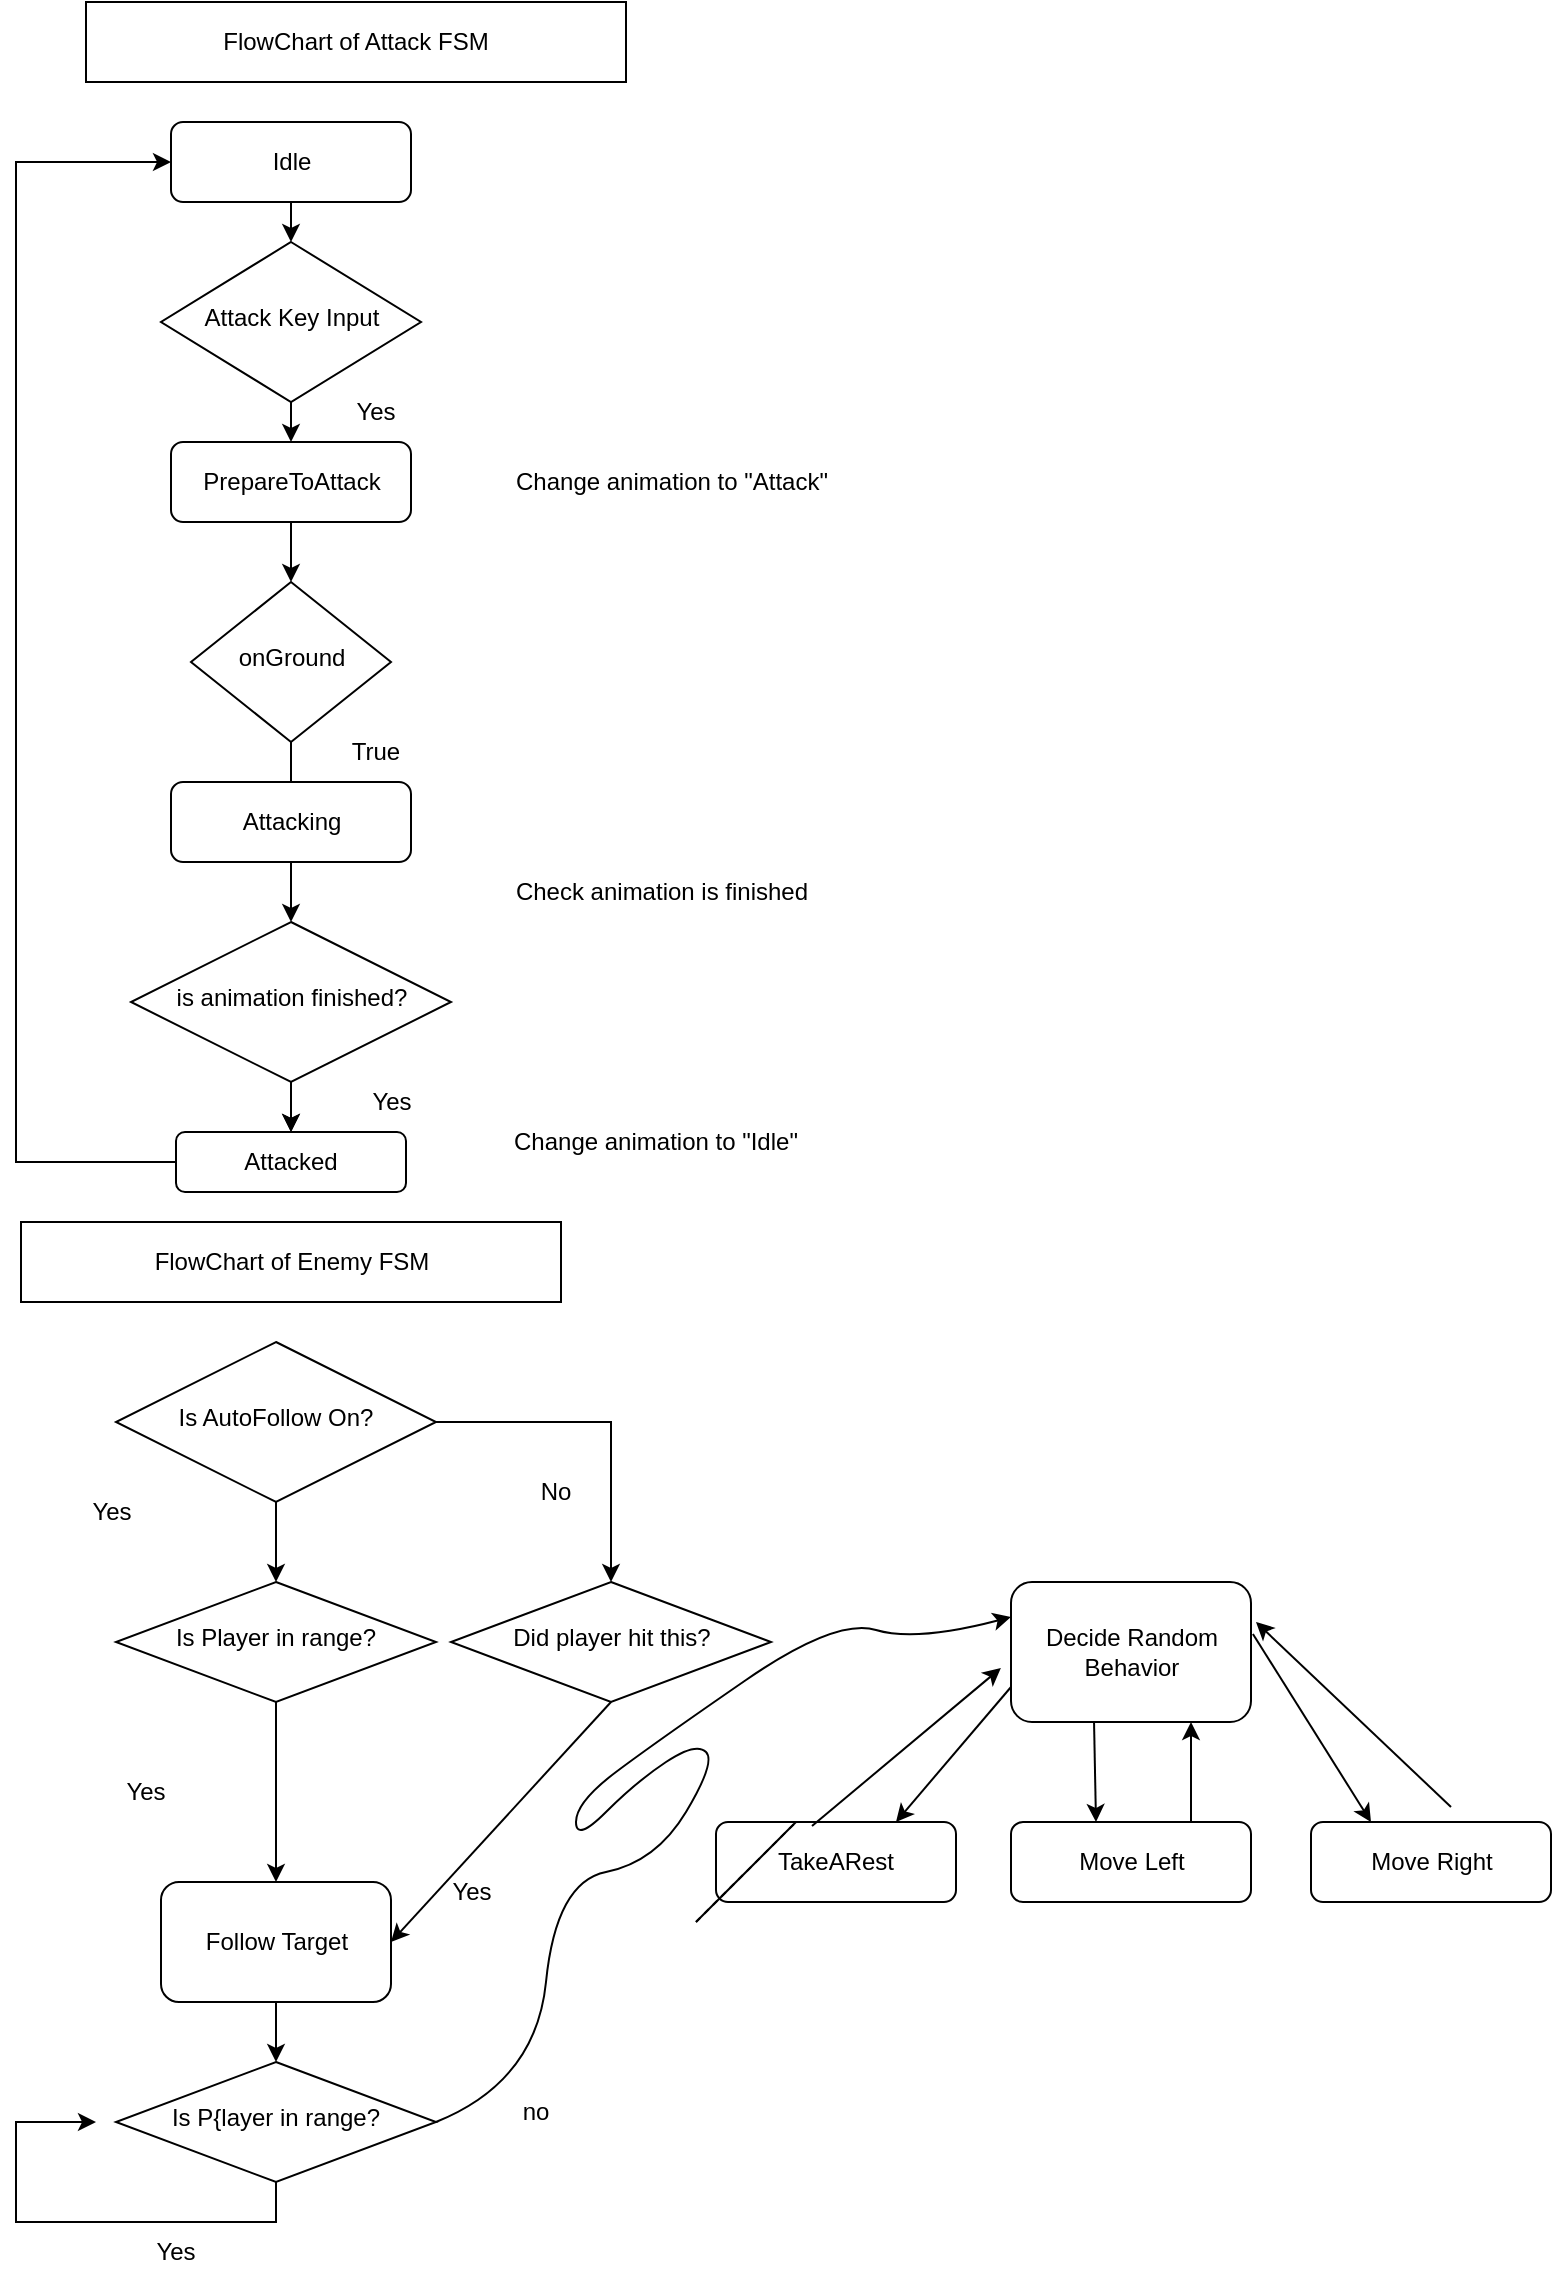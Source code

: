 <mxfile version="16.6.4" type="device"><diagram id="C5RBs43oDa-KdzZeNtuy" name="Page-1"><mxGraphModel dx="1422" dy="794" grid="1" gridSize="10" guides="1" tooltips="1" connect="1" arrows="1" fold="1" page="1" pageScale="1" pageWidth="827" pageHeight="1169" math="0" shadow="0"><root><mxCell id="WIyWlLk6GJQsqaUBKTNV-0"/><mxCell id="WIyWlLk6GJQsqaUBKTNV-1" parent="WIyWlLk6GJQsqaUBKTNV-0"/><mxCell id="_4dSpVvRmp4nxcIMBwPW-9" style="edgeStyle=orthogonalEdgeStyle;rounded=0;orthogonalLoop=1;jettySize=auto;html=1;exitX=0.5;exitY=1;exitDx=0;exitDy=0;entryX=0.5;entryY=0;entryDx=0;entryDy=0;" parent="WIyWlLk6GJQsqaUBKTNV-1" source="WIyWlLk6GJQsqaUBKTNV-3" target="_4dSpVvRmp4nxcIMBwPW-8" edge="1"><mxGeometry relative="1" as="geometry"/></mxCell><mxCell id="WIyWlLk6GJQsqaUBKTNV-3" value="Idle" style="rounded=1;whiteSpace=wrap;html=1;fontSize=12;glass=0;strokeWidth=1;shadow=0;" parent="WIyWlLk6GJQsqaUBKTNV-1" vertex="1"><mxGeometry x="127.5" y="80" width="120" height="40" as="geometry"/></mxCell><mxCell id="_4dSpVvRmp4nxcIMBwPW-7" style="edgeStyle=orthogonalEdgeStyle;rounded=0;orthogonalLoop=1;jettySize=auto;html=1;exitX=0.5;exitY=1;exitDx=0;exitDy=0;" parent="WIyWlLk6GJQsqaUBKTNV-1" source="WIyWlLk6GJQsqaUBKTNV-6" edge="1"><mxGeometry relative="1" as="geometry"><mxPoint x="220" y="440" as="targetPoint"/></mxGeometry></mxCell><mxCell id="WIyWlLk6GJQsqaUBKTNV-6" value="onGround" style="rhombus;whiteSpace=wrap;html=1;shadow=0;fontFamily=Helvetica;fontSize=12;align=center;strokeWidth=1;spacing=6;spacingTop=-4;" parent="WIyWlLk6GJQsqaUBKTNV-1" vertex="1"><mxGeometry x="137.5" y="310" width="100" height="80" as="geometry"/></mxCell><mxCell id="_4dSpVvRmp4nxcIMBwPW-12" style="edgeStyle=orthogonalEdgeStyle;rounded=0;orthogonalLoop=1;jettySize=auto;html=1;exitX=0.5;exitY=1;exitDx=0;exitDy=0;" parent="WIyWlLk6GJQsqaUBKTNV-1" source="WIyWlLk6GJQsqaUBKTNV-7" target="WIyWlLk6GJQsqaUBKTNV-6" edge="1"><mxGeometry relative="1" as="geometry"/></mxCell><mxCell id="WIyWlLk6GJQsqaUBKTNV-7" value="PrepareToAttack" style="rounded=1;whiteSpace=wrap;html=1;fontSize=12;glass=0;strokeWidth=1;shadow=0;" parent="WIyWlLk6GJQsqaUBKTNV-1" vertex="1"><mxGeometry x="127.5" y="240" width="120" height="40" as="geometry"/></mxCell><mxCell id="_4dSpVvRmp4nxcIMBwPW-44" style="edgeStyle=orthogonalEdgeStyle;rounded=0;orthogonalLoop=1;jettySize=auto;html=1;exitX=0.5;exitY=1;exitDx=0;exitDy=0;entryX=0.5;entryY=0;entryDx=0;entryDy=0;" parent="WIyWlLk6GJQsqaUBKTNV-1" source="_4dSpVvRmp4nxcIMBwPW-1" target="_4dSpVvRmp4nxcIMBwPW-43" edge="1"><mxGeometry relative="1" as="geometry"><mxPoint x="220" y="480" as="targetPoint"/></mxGeometry></mxCell><mxCell id="_4dSpVvRmp4nxcIMBwPW-1" value="Attacking" style="rounded=1;whiteSpace=wrap;html=1;fontSize=12;glass=0;strokeWidth=1;shadow=0;" parent="WIyWlLk6GJQsqaUBKTNV-1" vertex="1"><mxGeometry x="127.5" y="410" width="120" height="40" as="geometry"/></mxCell><mxCell id="_4dSpVvRmp4nxcIMBwPW-10" style="edgeStyle=orthogonalEdgeStyle;rounded=0;orthogonalLoop=1;jettySize=auto;html=1;exitX=0.5;exitY=1;exitDx=0;exitDy=0;entryX=0.5;entryY=0;entryDx=0;entryDy=0;" parent="WIyWlLk6GJQsqaUBKTNV-1" source="_4dSpVvRmp4nxcIMBwPW-8" target="WIyWlLk6GJQsqaUBKTNV-7" edge="1"><mxGeometry relative="1" as="geometry"/></mxCell><mxCell id="_4dSpVvRmp4nxcIMBwPW-8" value="Attack Key Input" style="rhombus;whiteSpace=wrap;html=1;shadow=0;fontFamily=Helvetica;fontSize=12;align=center;strokeWidth=1;spacing=6;spacingTop=-4;" parent="WIyWlLk6GJQsqaUBKTNV-1" vertex="1"><mxGeometry x="122.5" y="140" width="130" height="80" as="geometry"/></mxCell><mxCell id="_4dSpVvRmp4nxcIMBwPW-11" value="Yes" style="text;html=1;strokeColor=none;fillColor=none;align=center;verticalAlign=middle;whiteSpace=wrap;rounded=0;" parent="WIyWlLk6GJQsqaUBKTNV-1" vertex="1"><mxGeometry x="200" y="210" width="60" height="30" as="geometry"/></mxCell><mxCell id="_4dSpVvRmp4nxcIMBwPW-26" value="Yes" style="text;html=1;strokeColor=none;fillColor=none;align=center;verticalAlign=middle;whiteSpace=wrap;rounded=0;" parent="WIyWlLk6GJQsqaUBKTNV-1" vertex="1"><mxGeometry x="207.5" y="555" width="60" height="30" as="geometry"/></mxCell><mxCell id="_4dSpVvRmp4nxcIMBwPW-32" value="FlowChart of Attack FSM" style="rounded=0;whiteSpace=wrap;html=1;" parent="WIyWlLk6GJQsqaUBKTNV-1" vertex="1"><mxGeometry x="85" y="20" width="270" height="40" as="geometry"/></mxCell><mxCell id="_4dSpVvRmp4nxcIMBwPW-33" value="True" style="text;html=1;strokeColor=none;fillColor=none;align=center;verticalAlign=middle;whiteSpace=wrap;rounded=0;" parent="WIyWlLk6GJQsqaUBKTNV-1" vertex="1"><mxGeometry x="200" y="380" width="60" height="30" as="geometry"/></mxCell><mxCell id="_4dSpVvRmp4nxcIMBwPW-47" style="edgeStyle=orthogonalEdgeStyle;rounded=0;orthogonalLoop=1;jettySize=auto;html=1;exitX=0;exitY=0.5;exitDx=0;exitDy=0;entryX=0;entryY=0.5;entryDx=0;entryDy=0;" parent="WIyWlLk6GJQsqaUBKTNV-1" source="_4dSpVvRmp4nxcIMBwPW-34" target="WIyWlLk6GJQsqaUBKTNV-3" edge="1"><mxGeometry relative="1" as="geometry"><Array as="points"><mxPoint x="50" y="600"/><mxPoint x="50" y="100"/></Array></mxGeometry></mxCell><mxCell id="_4dSpVvRmp4nxcIMBwPW-34" value="Attacked" style="rounded=1;whiteSpace=wrap;html=1;fontSize=12;glass=0;strokeWidth=1;shadow=0;" parent="WIyWlLk6GJQsqaUBKTNV-1" vertex="1"><mxGeometry x="130" y="585" width="115" height="30" as="geometry"/></mxCell><mxCell id="_4dSpVvRmp4nxcIMBwPW-39" value="Change animation to &quot;Attack&quot;" style="text;html=1;strokeColor=none;fillColor=none;align=center;verticalAlign=middle;whiteSpace=wrap;rounded=0;" parent="WIyWlLk6GJQsqaUBKTNV-1" vertex="1"><mxGeometry x="267.5" y="240" width="220" height="40" as="geometry"/></mxCell><mxCell id="_4dSpVvRmp4nxcIMBwPW-41" value="Change animation to &quot;Idle&quot;" style="text;html=1;strokeColor=none;fillColor=none;align=center;verticalAlign=middle;whiteSpace=wrap;rounded=0;" parent="WIyWlLk6GJQsqaUBKTNV-1" vertex="1"><mxGeometry x="260" y="570" width="220" height="40" as="geometry"/></mxCell><mxCell id="_4dSpVvRmp4nxcIMBwPW-42" value="Check animation is finished" style="text;html=1;strokeColor=none;fillColor=none;align=center;verticalAlign=middle;whiteSpace=wrap;rounded=0;" parent="WIyWlLk6GJQsqaUBKTNV-1" vertex="1"><mxGeometry x="262.5" y="445" width="220" height="40" as="geometry"/></mxCell><mxCell id="_4dSpVvRmp4nxcIMBwPW-45" value="" style="edgeStyle=orthogonalEdgeStyle;rounded=0;orthogonalLoop=1;jettySize=auto;html=1;" parent="WIyWlLk6GJQsqaUBKTNV-1" source="_4dSpVvRmp4nxcIMBwPW-43" target="_4dSpVvRmp4nxcIMBwPW-34" edge="1"><mxGeometry relative="1" as="geometry"/></mxCell><mxCell id="oiiPuqJPb42p64u_9tci-3" value="" style="edgeStyle=orthogonalEdgeStyle;rounded=0;orthogonalLoop=1;jettySize=auto;html=1;" parent="WIyWlLk6GJQsqaUBKTNV-1" source="_4dSpVvRmp4nxcIMBwPW-43" target="_4dSpVvRmp4nxcIMBwPW-34" edge="1"><mxGeometry relative="1" as="geometry"/></mxCell><mxCell id="_4dSpVvRmp4nxcIMBwPW-43" value="is animation finished?" style="rhombus;whiteSpace=wrap;html=1;shadow=0;fontFamily=Helvetica;fontSize=12;align=center;strokeWidth=1;spacing=6;spacingTop=-4;" parent="WIyWlLk6GJQsqaUBKTNV-1" vertex="1"><mxGeometry x="107.5" y="480" width="160" height="80" as="geometry"/></mxCell><mxCell id="oiiPuqJPb42p64u_9tci-0" style="edgeStyle=orthogonalEdgeStyle;rounded=0;orthogonalLoop=1;jettySize=auto;html=1;exitX=0.5;exitY=1;exitDx=0;exitDy=0;" parent="WIyWlLk6GJQsqaUBKTNV-1" source="_4dSpVvRmp4nxcIMBwPW-33" target="_4dSpVvRmp4nxcIMBwPW-33" edge="1"><mxGeometry relative="1" as="geometry"/></mxCell><mxCell id="oiiPuqJPb42p64u_9tci-2" style="edgeStyle=orthogonalEdgeStyle;rounded=0;orthogonalLoop=1;jettySize=auto;html=1;exitX=0.5;exitY=1;exitDx=0;exitDy=0;" parent="WIyWlLk6GJQsqaUBKTNV-1" source="_4dSpVvRmp4nxcIMBwPW-43" target="_4dSpVvRmp4nxcIMBwPW-43" edge="1"><mxGeometry relative="1" as="geometry"/></mxCell><mxCell id="ggFbN0CASnzRu041baZB-1" value="TakeARest" style="rounded=1;whiteSpace=wrap;html=1;fontSize=12;glass=0;strokeWidth=1;shadow=0;" vertex="1" parent="WIyWlLk6GJQsqaUBKTNV-1"><mxGeometry x="400" y="930" width="120" height="40" as="geometry"/></mxCell><mxCell id="ggFbN0CASnzRu041baZB-5" value="Move Left" style="rounded=1;whiteSpace=wrap;html=1;fontSize=12;glass=0;strokeWidth=1;shadow=0;" vertex="1" parent="WIyWlLk6GJQsqaUBKTNV-1"><mxGeometry x="547.5" y="930" width="120" height="40" as="geometry"/></mxCell><mxCell id="ggFbN0CASnzRu041baZB-7" value="Decide Random&lt;br&gt;Behavior" style="rounded=1;whiteSpace=wrap;html=1;fontSize=12;glass=0;strokeWidth=1;shadow=0;" vertex="1" parent="WIyWlLk6GJQsqaUBKTNV-1"><mxGeometry x="547.5" y="810" width="120" height="70" as="geometry"/></mxCell><mxCell id="ggFbN0CASnzRu041baZB-12" value="FlowChart of Enemy FSM" style="rounded=0;whiteSpace=wrap;html=1;" vertex="1" parent="WIyWlLk6GJQsqaUBKTNV-1"><mxGeometry x="52.5" y="630" width="270" height="40" as="geometry"/></mxCell><mxCell id="ggFbN0CASnzRu041baZB-51" value="" style="edgeStyle=orthogonalEdgeStyle;rounded=0;orthogonalLoop=1;jettySize=auto;html=1;" edge="1" parent="WIyWlLk6GJQsqaUBKTNV-1" source="ggFbN0CASnzRu041baZB-15" target="ggFbN0CASnzRu041baZB-50"><mxGeometry relative="1" as="geometry"/></mxCell><mxCell id="ggFbN0CASnzRu041baZB-15" value="Follow Target" style="rounded=1;whiteSpace=wrap;html=1;fontSize=12;glass=0;strokeWidth=1;shadow=0;" vertex="1" parent="WIyWlLk6GJQsqaUBKTNV-1"><mxGeometry x="122.5" y="960" width="115" height="60" as="geometry"/></mxCell><mxCell id="ggFbN0CASnzRu041baZB-22" style="edgeStyle=orthogonalEdgeStyle;rounded=0;orthogonalLoop=1;jettySize=auto;html=1;exitX=0.5;exitY=1;exitDx=0;exitDy=0;" edge="1" parent="WIyWlLk6GJQsqaUBKTNV-1"><mxGeometry relative="1" as="geometry"><mxPoint x="240" y="1020" as="sourcePoint"/><mxPoint x="240" y="1020" as="targetPoint"/></mxGeometry></mxCell><mxCell id="ggFbN0CASnzRu041baZB-23" style="edgeStyle=orthogonalEdgeStyle;rounded=0;orthogonalLoop=1;jettySize=auto;html=1;exitX=0.5;exitY=1;exitDx=0;exitDy=0;" edge="1" parent="WIyWlLk6GJQsqaUBKTNV-1"><mxGeometry relative="1" as="geometry"><mxPoint x="400" y="1070" as="sourcePoint"/><mxPoint x="400" y="1070" as="targetPoint"/></mxGeometry></mxCell><mxCell id="ggFbN0CASnzRu041baZB-25" value="Move Right" style="rounded=1;whiteSpace=wrap;html=1;fontSize=12;glass=0;strokeWidth=1;shadow=0;" vertex="1" parent="WIyWlLk6GJQsqaUBKTNV-1"><mxGeometry x="697.5" y="930" width="120" height="40" as="geometry"/></mxCell><mxCell id="ggFbN0CASnzRu041baZB-31" value="" style="endArrow=classic;html=1;rounded=0;entryX=-0.042;entryY=0.614;entryDx=0;entryDy=0;entryPerimeter=0;exitX=0.4;exitY=0.05;exitDx=0;exitDy=0;exitPerimeter=0;" edge="1" parent="WIyWlLk6GJQsqaUBKTNV-1" source="ggFbN0CASnzRu041baZB-1" target="ggFbN0CASnzRu041baZB-7"><mxGeometry width="50" height="50" relative="1" as="geometry"><mxPoint x="425" y="920" as="sourcePoint"/><mxPoint x="475" y="870" as="targetPoint"/></mxGeometry></mxCell><mxCell id="ggFbN0CASnzRu041baZB-32" value="" style="endArrow=classic;html=1;rounded=0;exitX=0;exitY=0.75;exitDx=0;exitDy=0;entryX=0.75;entryY=0;entryDx=0;entryDy=0;" edge="1" parent="WIyWlLk6GJQsqaUBKTNV-1" source="ggFbN0CASnzRu041baZB-7" target="ggFbN0CASnzRu041baZB-1"><mxGeometry width="50" height="50" relative="1" as="geometry"><mxPoint x="435" y="930" as="sourcePoint"/><mxPoint x="387.5" y="890" as="targetPoint"/></mxGeometry></mxCell><mxCell id="ggFbN0CASnzRu041baZB-33" value="" style="endArrow=classic;html=1;rounded=0;entryX=0.75;entryY=0;entryDx=0;entryDy=0;" edge="1" parent="WIyWlLk6GJQsqaUBKTNV-1"><mxGeometry width="50" height="50" relative="1" as="geometry"><mxPoint x="767.5" y="922.5" as="sourcePoint"/><mxPoint x="670" y="830" as="targetPoint"/></mxGeometry></mxCell><mxCell id="ggFbN0CASnzRu041baZB-34" value="" style="endArrow=classic;html=1;rounded=0;exitX=1.008;exitY=0.371;exitDx=0;exitDy=0;exitPerimeter=0;entryX=0.25;entryY=0;entryDx=0;entryDy=0;" edge="1" parent="WIyWlLk6GJQsqaUBKTNV-1" source="ggFbN0CASnzRu041baZB-7" target="ggFbN0CASnzRu041baZB-25"><mxGeometry width="50" height="50" relative="1" as="geometry"><mxPoint x="657.5" y="867.02" as="sourcePoint"/><mxPoint x="697.5" y="900" as="targetPoint"/><Array as="points"/></mxGeometry></mxCell><mxCell id="ggFbN0CASnzRu041baZB-35" value="" style="endArrow=classic;html=1;rounded=0;exitX=0.346;exitY=1;exitDx=0;exitDy=0;exitPerimeter=0;" edge="1" parent="WIyWlLk6GJQsqaUBKTNV-1" source="ggFbN0CASnzRu041baZB-7"><mxGeometry width="50" height="50" relative="1" as="geometry"><mxPoint x="590" y="890" as="sourcePoint"/><mxPoint x="590" y="930" as="targetPoint"/></mxGeometry></mxCell><mxCell id="ggFbN0CASnzRu041baZB-36" value="" style="endArrow=classic;html=1;rounded=0;exitX=0.75;exitY=0;exitDx=0;exitDy=0;entryX=0.75;entryY=1;entryDx=0;entryDy=0;" edge="1" parent="WIyWlLk6GJQsqaUBKTNV-1" source="ggFbN0CASnzRu041baZB-5" target="ggFbN0CASnzRu041baZB-7"><mxGeometry width="50" height="50" relative="1" as="geometry"><mxPoint x="597.5" y="910" as="sourcePoint"/><mxPoint x="597.5" y="880" as="targetPoint"/></mxGeometry></mxCell><mxCell id="ggFbN0CASnzRu041baZB-39" style="edgeStyle=orthogonalEdgeStyle;rounded=0;orthogonalLoop=1;jettySize=auto;html=1;exitX=0.5;exitY=1;exitDx=0;exitDy=0;" edge="1" parent="WIyWlLk6GJQsqaUBKTNV-1" source="ggFbN0CASnzRu041baZB-37" target="ggFbN0CASnzRu041baZB-38"><mxGeometry relative="1" as="geometry"/></mxCell><mxCell id="ggFbN0CASnzRu041baZB-46" style="edgeStyle=orthogonalEdgeStyle;rounded=0;orthogonalLoop=1;jettySize=auto;html=1;entryX=0.5;entryY=0;entryDx=0;entryDy=0;" edge="1" parent="WIyWlLk6GJQsqaUBKTNV-1" source="ggFbN0CASnzRu041baZB-37" target="ggFbN0CASnzRu041baZB-45"><mxGeometry relative="1" as="geometry"/></mxCell><mxCell id="ggFbN0CASnzRu041baZB-37" value="Is AutoFollow On?" style="rhombus;whiteSpace=wrap;html=1;shadow=0;fontFamily=Helvetica;fontSize=12;align=center;strokeWidth=1;spacing=6;spacingTop=-4;" vertex="1" parent="WIyWlLk6GJQsqaUBKTNV-1"><mxGeometry x="100" y="690" width="160" height="80" as="geometry"/></mxCell><mxCell id="ggFbN0CASnzRu041baZB-41" style="edgeStyle=orthogonalEdgeStyle;rounded=0;orthogonalLoop=1;jettySize=auto;html=1;" edge="1" parent="WIyWlLk6GJQsqaUBKTNV-1" source="ggFbN0CASnzRu041baZB-38" target="ggFbN0CASnzRu041baZB-15"><mxGeometry relative="1" as="geometry"/></mxCell><mxCell id="ggFbN0CASnzRu041baZB-38" value="Is Player in range?" style="rhombus;whiteSpace=wrap;html=1;shadow=0;fontFamily=Helvetica;fontSize=12;align=center;strokeWidth=1;spacing=6;spacingTop=-4;" vertex="1" parent="WIyWlLk6GJQsqaUBKTNV-1"><mxGeometry x="100" y="810" width="160" height="60" as="geometry"/></mxCell><mxCell id="ggFbN0CASnzRu041baZB-40" style="edgeStyle=orthogonalEdgeStyle;rounded=0;orthogonalLoop=1;jettySize=auto;html=1;exitX=0.5;exitY=1;exitDx=0;exitDy=0;" edge="1" parent="WIyWlLk6GJQsqaUBKTNV-1" source="ggFbN0CASnzRu041baZB-38" target="ggFbN0CASnzRu041baZB-38"><mxGeometry relative="1" as="geometry"/></mxCell><mxCell id="ggFbN0CASnzRu041baZB-43" value="Yes" style="text;html=1;strokeColor=none;fillColor=none;align=center;verticalAlign=middle;whiteSpace=wrap;rounded=0;" vertex="1" parent="WIyWlLk6GJQsqaUBKTNV-1"><mxGeometry x="67.5" y="760" width="60" height="30" as="geometry"/></mxCell><mxCell id="ggFbN0CASnzRu041baZB-44" value="Yes" style="text;html=1;strokeColor=none;fillColor=none;align=center;verticalAlign=middle;whiteSpace=wrap;rounded=0;" vertex="1" parent="WIyWlLk6GJQsqaUBKTNV-1"><mxGeometry x="85" y="900" width="60" height="30" as="geometry"/></mxCell><mxCell id="ggFbN0CASnzRu041baZB-45" value="Did player hit this?" style="rhombus;whiteSpace=wrap;html=1;shadow=0;fontFamily=Helvetica;fontSize=12;align=center;strokeWidth=1;spacing=6;spacingTop=-4;" vertex="1" parent="WIyWlLk6GJQsqaUBKTNV-1"><mxGeometry x="267.5" y="810" width="160" height="60" as="geometry"/></mxCell><mxCell id="ggFbN0CASnzRu041baZB-47" value="Yes" style="text;html=1;strokeColor=none;fillColor=none;align=center;verticalAlign=middle;whiteSpace=wrap;rounded=0;" vertex="1" parent="WIyWlLk6GJQsqaUBKTNV-1"><mxGeometry x="247.5" y="950" width="60" height="30" as="geometry"/></mxCell><mxCell id="ggFbN0CASnzRu041baZB-48" value="" style="endArrow=classic;html=1;rounded=0;entryX=1;entryY=0.5;entryDx=0;entryDy=0;exitX=0.5;exitY=1;exitDx=0;exitDy=0;" edge="1" parent="WIyWlLk6GJQsqaUBKTNV-1" source="ggFbN0CASnzRu041baZB-45" target="ggFbN0CASnzRu041baZB-15"><mxGeometry width="50" height="50" relative="1" as="geometry"><mxPoint x="390" y="830" as="sourcePoint"/><mxPoint x="440" y="780" as="targetPoint"/></mxGeometry></mxCell><mxCell id="ggFbN0CASnzRu041baZB-49" style="edgeStyle=orthogonalEdgeStyle;rounded=0;orthogonalLoop=1;jettySize=auto;html=1;exitX=0.5;exitY=1;exitDx=0;exitDy=0;" edge="1" parent="WIyWlLk6GJQsqaUBKTNV-1" source="ggFbN0CASnzRu041baZB-45" target="ggFbN0CASnzRu041baZB-45"><mxGeometry relative="1" as="geometry"/></mxCell><mxCell id="ggFbN0CASnzRu041baZB-59" style="edgeStyle=orthogonalEdgeStyle;rounded=0;orthogonalLoop=1;jettySize=auto;html=1;exitX=0.5;exitY=1;exitDx=0;exitDy=0;" edge="1" parent="WIyWlLk6GJQsqaUBKTNV-1" source="ggFbN0CASnzRu041baZB-50"><mxGeometry relative="1" as="geometry"><mxPoint x="90" y="1080" as="targetPoint"/><Array as="points"><mxPoint x="180" y="1130"/><mxPoint x="50" y="1130"/><mxPoint x="50" y="1080"/></Array></mxGeometry></mxCell><mxCell id="ggFbN0CASnzRu041baZB-50" value="Is P{layer in range?" style="rhombus;whiteSpace=wrap;html=1;shadow=0;fontFamily=Helvetica;fontSize=12;align=center;strokeWidth=1;spacing=6;spacingTop=-4;" vertex="1" parent="WIyWlLk6GJQsqaUBKTNV-1"><mxGeometry x="100" y="1050" width="160" height="60" as="geometry"/></mxCell><mxCell id="ggFbN0CASnzRu041baZB-52" value="" style="curved=1;endArrow=classic;html=1;rounded=0;exitX=1;exitY=0.5;exitDx=0;exitDy=0;entryX=0;entryY=0.25;entryDx=0;entryDy=0;" edge="1" parent="WIyWlLk6GJQsqaUBKTNV-1" source="ggFbN0CASnzRu041baZB-50" target="ggFbN0CASnzRu041baZB-7"><mxGeometry width="50" height="50" relative="1" as="geometry"><mxPoint x="390" y="880" as="sourcePoint"/><mxPoint x="507.5" y="815" as="targetPoint"/><Array as="points"><mxPoint x="310" y="1060"/><mxPoint x="320" y="960"/><mxPoint x="370" y="950"/><mxPoint x="400" y="900"/><mxPoint x="390" y="890"/><mxPoint x="360" y="910"/><mxPoint x="330" y="940"/><mxPoint x="330" y="920"/><mxPoint x="370" y="890"/><mxPoint x="460" y="828"/><mxPoint x="500" y="840"/></Array></mxGeometry></mxCell><mxCell id="ggFbN0CASnzRu041baZB-53" value="no&lt;br&gt;" style="text;html=1;strokeColor=none;fillColor=none;align=center;verticalAlign=middle;whiteSpace=wrap;rounded=0;" vertex="1" parent="WIyWlLk6GJQsqaUBKTNV-1"><mxGeometry x="280" y="1060" width="60" height="30" as="geometry"/></mxCell><mxCell id="ggFbN0CASnzRu041baZB-55" value="No" style="text;html=1;strokeColor=none;fillColor=none;align=center;verticalAlign=middle;whiteSpace=wrap;rounded=0;" vertex="1" parent="WIyWlLk6GJQsqaUBKTNV-1"><mxGeometry x="290" y="750" width="60" height="30" as="geometry"/></mxCell><mxCell id="ggFbN0CASnzRu041baZB-57" value="" style="endArrow=none;html=1;rounded=0;" edge="1" parent="WIyWlLk6GJQsqaUBKTNV-1"><mxGeometry width="50" height="50" relative="1" as="geometry"><mxPoint x="390" y="980" as="sourcePoint"/><mxPoint x="440" y="930" as="targetPoint"/></mxGeometry></mxCell><mxCell id="ggFbN0CASnzRu041baZB-58" value="" style="endArrow=none;dashed=1;html=1;rounded=0;" edge="1" parent="WIyWlLk6GJQsqaUBKTNV-1"><mxGeometry width="50" height="50" relative="1" as="geometry"><mxPoint x="390" y="980" as="sourcePoint"/><mxPoint x="440" y="930" as="targetPoint"/></mxGeometry></mxCell><mxCell id="ggFbN0CASnzRu041baZB-60" value="Yes" style="text;html=1;strokeColor=none;fillColor=none;align=center;verticalAlign=middle;whiteSpace=wrap;rounded=0;" vertex="1" parent="WIyWlLk6GJQsqaUBKTNV-1"><mxGeometry x="100" y="1130" width="60" height="30" as="geometry"/></mxCell></root></mxGraphModel></diagram></mxfile>